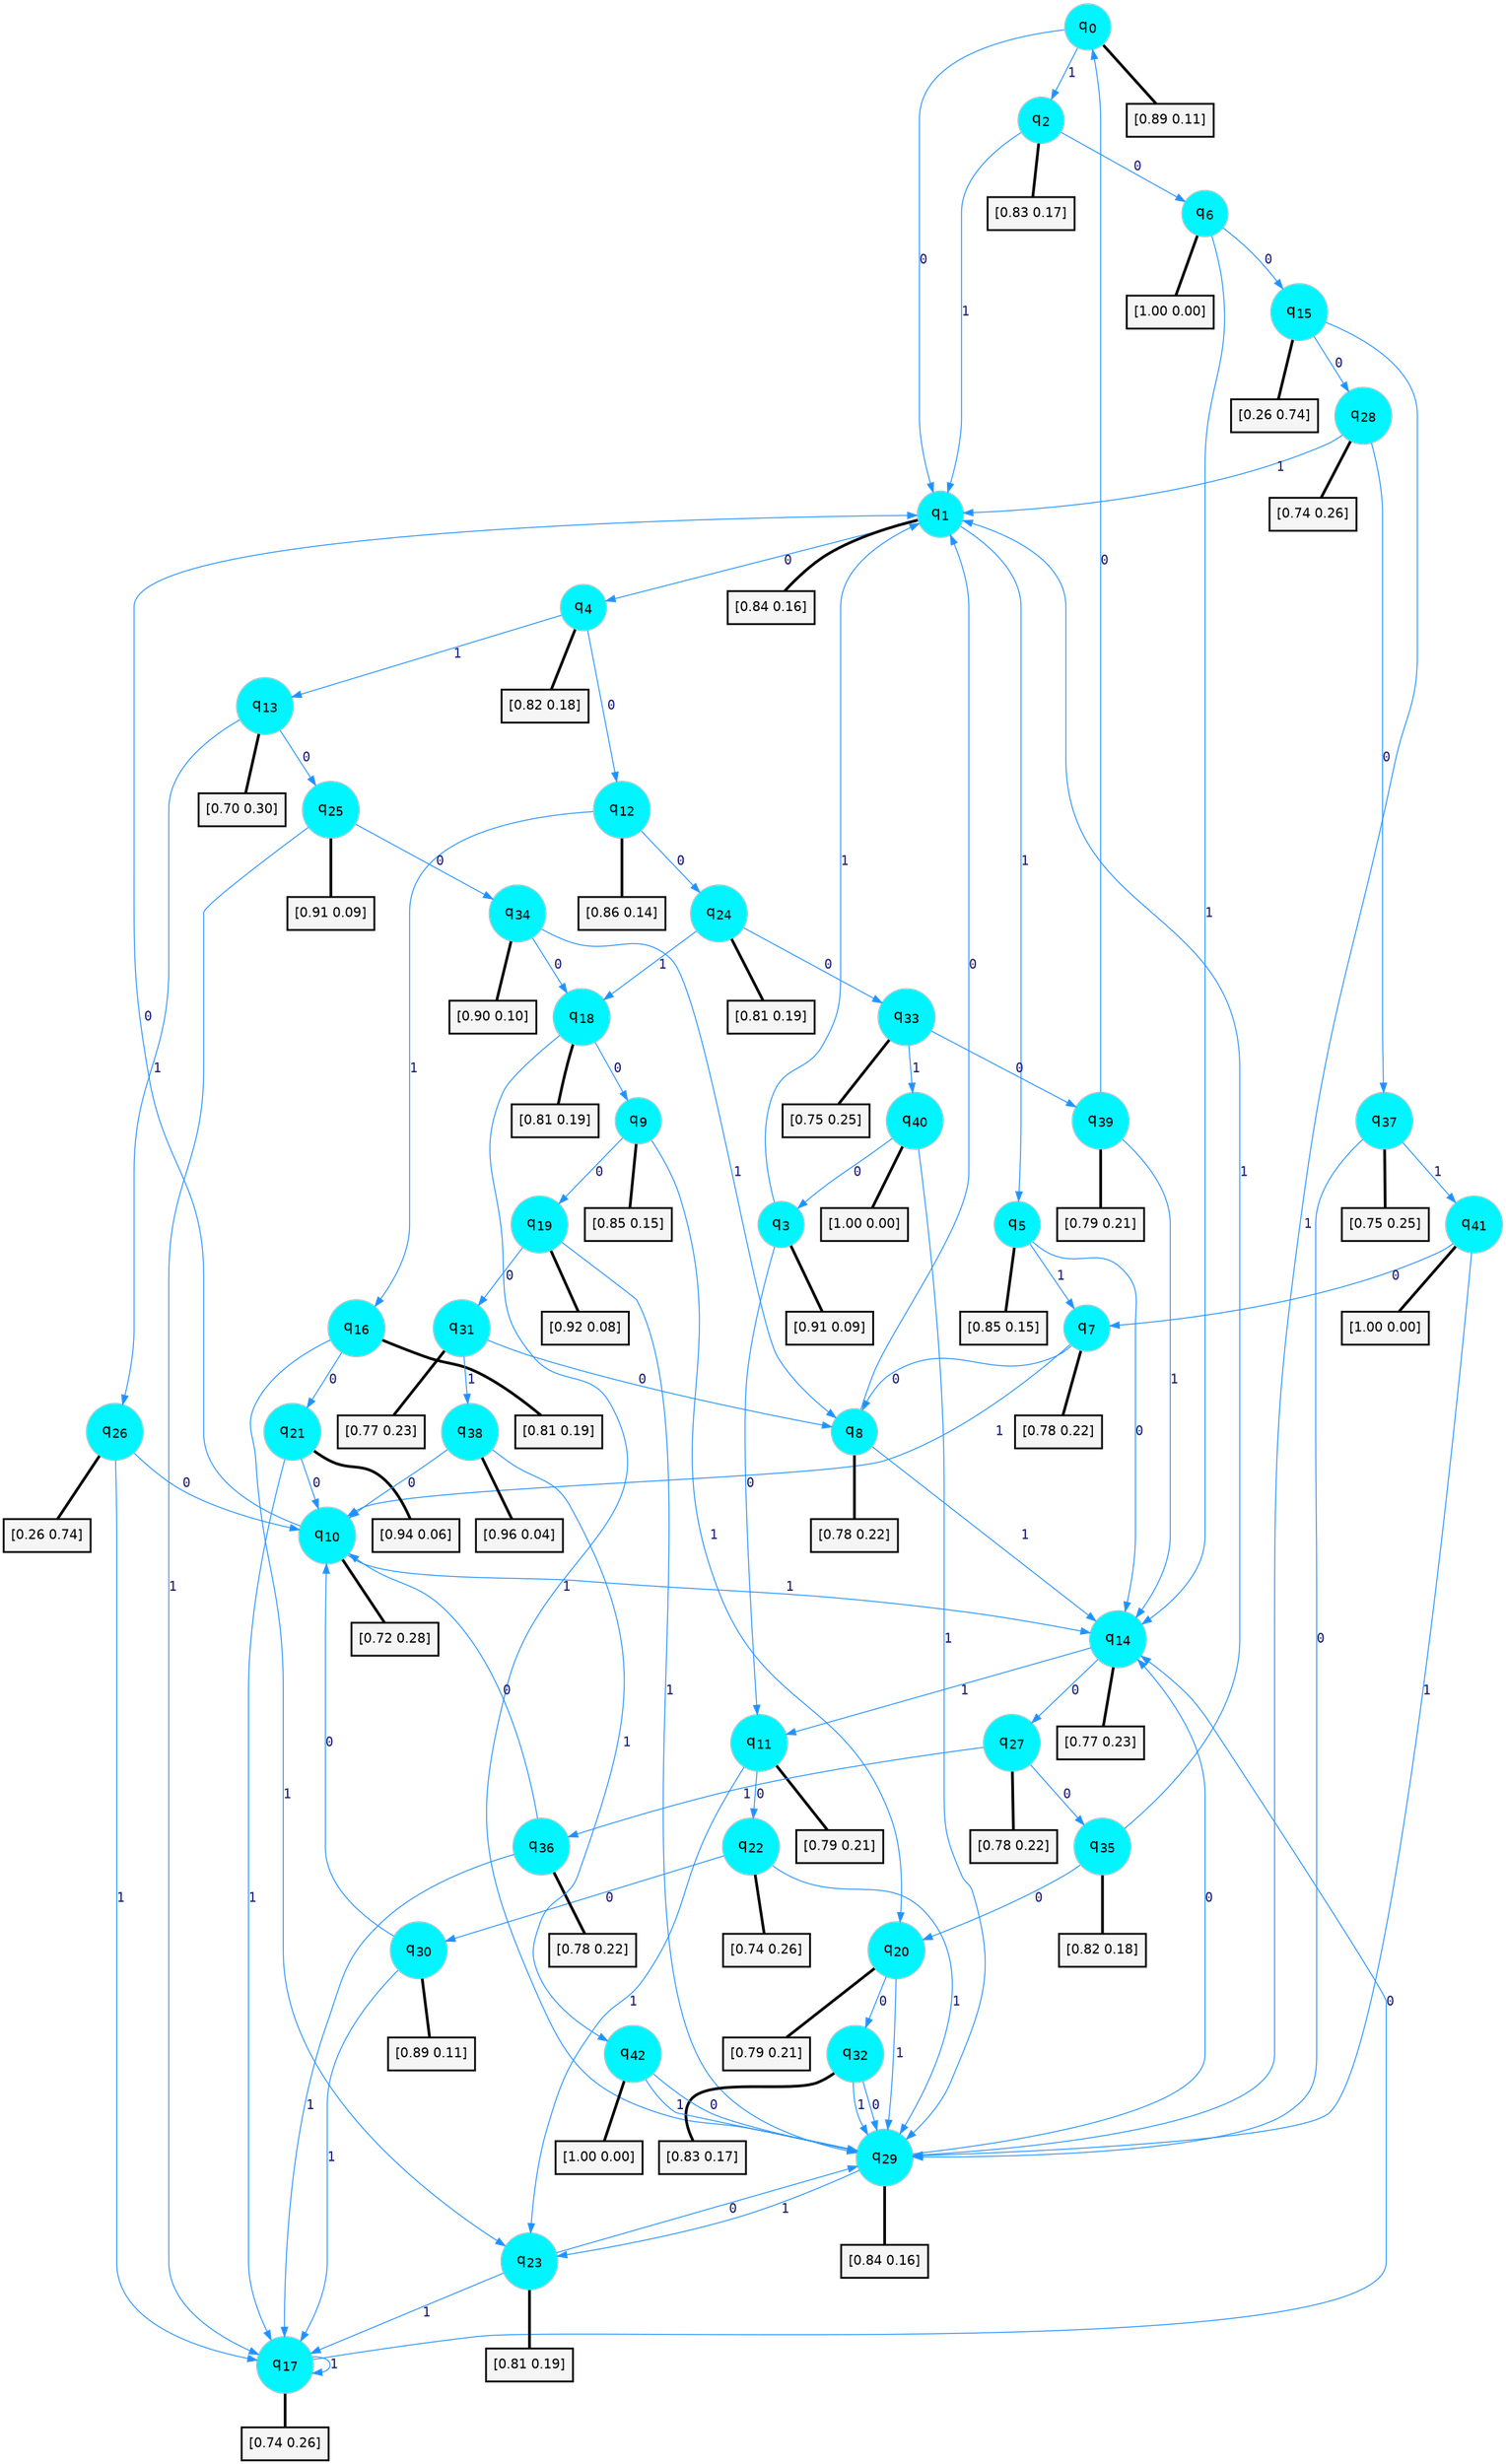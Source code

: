 digraph G {
graph [
bgcolor=transparent, dpi=300, rankdir=TD, size="40,25"];
node [
color=gray, fillcolor=turquoise1, fontcolor=black, fontname=Helvetica, fontsize=16, fontweight=bold, shape=circle, style=filled];
edge [
arrowsize=1, color=dodgerblue1, fontcolor=midnightblue, fontname=courier, fontweight=bold, penwidth=1, style=solid, weight=20];
0[label=<q<SUB>0</SUB>>];
1[label=<q<SUB>1</SUB>>];
2[label=<q<SUB>2</SUB>>];
3[label=<q<SUB>3</SUB>>];
4[label=<q<SUB>4</SUB>>];
5[label=<q<SUB>5</SUB>>];
6[label=<q<SUB>6</SUB>>];
7[label=<q<SUB>7</SUB>>];
8[label=<q<SUB>8</SUB>>];
9[label=<q<SUB>9</SUB>>];
10[label=<q<SUB>10</SUB>>];
11[label=<q<SUB>11</SUB>>];
12[label=<q<SUB>12</SUB>>];
13[label=<q<SUB>13</SUB>>];
14[label=<q<SUB>14</SUB>>];
15[label=<q<SUB>15</SUB>>];
16[label=<q<SUB>16</SUB>>];
17[label=<q<SUB>17</SUB>>];
18[label=<q<SUB>18</SUB>>];
19[label=<q<SUB>19</SUB>>];
20[label=<q<SUB>20</SUB>>];
21[label=<q<SUB>21</SUB>>];
22[label=<q<SUB>22</SUB>>];
23[label=<q<SUB>23</SUB>>];
24[label=<q<SUB>24</SUB>>];
25[label=<q<SUB>25</SUB>>];
26[label=<q<SUB>26</SUB>>];
27[label=<q<SUB>27</SUB>>];
28[label=<q<SUB>28</SUB>>];
29[label=<q<SUB>29</SUB>>];
30[label=<q<SUB>30</SUB>>];
31[label=<q<SUB>31</SUB>>];
32[label=<q<SUB>32</SUB>>];
33[label=<q<SUB>33</SUB>>];
34[label=<q<SUB>34</SUB>>];
35[label=<q<SUB>35</SUB>>];
36[label=<q<SUB>36</SUB>>];
37[label=<q<SUB>37</SUB>>];
38[label=<q<SUB>38</SUB>>];
39[label=<q<SUB>39</SUB>>];
40[label=<q<SUB>40</SUB>>];
41[label=<q<SUB>41</SUB>>];
42[label=<q<SUB>42</SUB>>];
43[label="[0.89 0.11]", shape=box,fontcolor=black, fontname=Helvetica, fontsize=14, penwidth=2, fillcolor=whitesmoke,color=black];
44[label="[0.84 0.16]", shape=box,fontcolor=black, fontname=Helvetica, fontsize=14, penwidth=2, fillcolor=whitesmoke,color=black];
45[label="[0.83 0.17]", shape=box,fontcolor=black, fontname=Helvetica, fontsize=14, penwidth=2, fillcolor=whitesmoke,color=black];
46[label="[0.91 0.09]", shape=box,fontcolor=black, fontname=Helvetica, fontsize=14, penwidth=2, fillcolor=whitesmoke,color=black];
47[label="[0.82 0.18]", shape=box,fontcolor=black, fontname=Helvetica, fontsize=14, penwidth=2, fillcolor=whitesmoke,color=black];
48[label="[0.85 0.15]", shape=box,fontcolor=black, fontname=Helvetica, fontsize=14, penwidth=2, fillcolor=whitesmoke,color=black];
49[label="[1.00 0.00]", shape=box,fontcolor=black, fontname=Helvetica, fontsize=14, penwidth=2, fillcolor=whitesmoke,color=black];
50[label="[0.78 0.22]", shape=box,fontcolor=black, fontname=Helvetica, fontsize=14, penwidth=2, fillcolor=whitesmoke,color=black];
51[label="[0.78 0.22]", shape=box,fontcolor=black, fontname=Helvetica, fontsize=14, penwidth=2, fillcolor=whitesmoke,color=black];
52[label="[0.85 0.15]", shape=box,fontcolor=black, fontname=Helvetica, fontsize=14, penwidth=2, fillcolor=whitesmoke,color=black];
53[label="[0.72 0.28]", shape=box,fontcolor=black, fontname=Helvetica, fontsize=14, penwidth=2, fillcolor=whitesmoke,color=black];
54[label="[0.79 0.21]", shape=box,fontcolor=black, fontname=Helvetica, fontsize=14, penwidth=2, fillcolor=whitesmoke,color=black];
55[label="[0.86 0.14]", shape=box,fontcolor=black, fontname=Helvetica, fontsize=14, penwidth=2, fillcolor=whitesmoke,color=black];
56[label="[0.70 0.30]", shape=box,fontcolor=black, fontname=Helvetica, fontsize=14, penwidth=2, fillcolor=whitesmoke,color=black];
57[label="[0.77 0.23]", shape=box,fontcolor=black, fontname=Helvetica, fontsize=14, penwidth=2, fillcolor=whitesmoke,color=black];
58[label="[0.26 0.74]", shape=box,fontcolor=black, fontname=Helvetica, fontsize=14, penwidth=2, fillcolor=whitesmoke,color=black];
59[label="[0.81 0.19]", shape=box,fontcolor=black, fontname=Helvetica, fontsize=14, penwidth=2, fillcolor=whitesmoke,color=black];
60[label="[0.74 0.26]", shape=box,fontcolor=black, fontname=Helvetica, fontsize=14, penwidth=2, fillcolor=whitesmoke,color=black];
61[label="[0.81 0.19]", shape=box,fontcolor=black, fontname=Helvetica, fontsize=14, penwidth=2, fillcolor=whitesmoke,color=black];
62[label="[0.92 0.08]", shape=box,fontcolor=black, fontname=Helvetica, fontsize=14, penwidth=2, fillcolor=whitesmoke,color=black];
63[label="[0.79 0.21]", shape=box,fontcolor=black, fontname=Helvetica, fontsize=14, penwidth=2, fillcolor=whitesmoke,color=black];
64[label="[0.94 0.06]", shape=box,fontcolor=black, fontname=Helvetica, fontsize=14, penwidth=2, fillcolor=whitesmoke,color=black];
65[label="[0.74 0.26]", shape=box,fontcolor=black, fontname=Helvetica, fontsize=14, penwidth=2, fillcolor=whitesmoke,color=black];
66[label="[0.81 0.19]", shape=box,fontcolor=black, fontname=Helvetica, fontsize=14, penwidth=2, fillcolor=whitesmoke,color=black];
67[label="[0.81 0.19]", shape=box,fontcolor=black, fontname=Helvetica, fontsize=14, penwidth=2, fillcolor=whitesmoke,color=black];
68[label="[0.91 0.09]", shape=box,fontcolor=black, fontname=Helvetica, fontsize=14, penwidth=2, fillcolor=whitesmoke,color=black];
69[label="[0.26 0.74]", shape=box,fontcolor=black, fontname=Helvetica, fontsize=14, penwidth=2, fillcolor=whitesmoke,color=black];
70[label="[0.78 0.22]", shape=box,fontcolor=black, fontname=Helvetica, fontsize=14, penwidth=2, fillcolor=whitesmoke,color=black];
71[label="[0.74 0.26]", shape=box,fontcolor=black, fontname=Helvetica, fontsize=14, penwidth=2, fillcolor=whitesmoke,color=black];
72[label="[0.84 0.16]", shape=box,fontcolor=black, fontname=Helvetica, fontsize=14, penwidth=2, fillcolor=whitesmoke,color=black];
73[label="[0.89 0.11]", shape=box,fontcolor=black, fontname=Helvetica, fontsize=14, penwidth=2, fillcolor=whitesmoke,color=black];
74[label="[0.77 0.23]", shape=box,fontcolor=black, fontname=Helvetica, fontsize=14, penwidth=2, fillcolor=whitesmoke,color=black];
75[label="[0.83 0.17]", shape=box,fontcolor=black, fontname=Helvetica, fontsize=14, penwidth=2, fillcolor=whitesmoke,color=black];
76[label="[0.75 0.25]", shape=box,fontcolor=black, fontname=Helvetica, fontsize=14, penwidth=2, fillcolor=whitesmoke,color=black];
77[label="[0.90 0.10]", shape=box,fontcolor=black, fontname=Helvetica, fontsize=14, penwidth=2, fillcolor=whitesmoke,color=black];
78[label="[0.82 0.18]", shape=box,fontcolor=black, fontname=Helvetica, fontsize=14, penwidth=2, fillcolor=whitesmoke,color=black];
79[label="[0.78 0.22]", shape=box,fontcolor=black, fontname=Helvetica, fontsize=14, penwidth=2, fillcolor=whitesmoke,color=black];
80[label="[0.75 0.25]", shape=box,fontcolor=black, fontname=Helvetica, fontsize=14, penwidth=2, fillcolor=whitesmoke,color=black];
81[label="[0.96 0.04]", shape=box,fontcolor=black, fontname=Helvetica, fontsize=14, penwidth=2, fillcolor=whitesmoke,color=black];
82[label="[0.79 0.21]", shape=box,fontcolor=black, fontname=Helvetica, fontsize=14, penwidth=2, fillcolor=whitesmoke,color=black];
83[label="[1.00 0.00]", shape=box,fontcolor=black, fontname=Helvetica, fontsize=14, penwidth=2, fillcolor=whitesmoke,color=black];
84[label="[1.00 0.00]", shape=box,fontcolor=black, fontname=Helvetica, fontsize=14, penwidth=2, fillcolor=whitesmoke,color=black];
85[label="[1.00 0.00]", shape=box,fontcolor=black, fontname=Helvetica, fontsize=14, penwidth=2, fillcolor=whitesmoke,color=black];
0->1 [label=0];
0->2 [label=1];
0->43 [arrowhead=none, penwidth=3,color=black];
1->4 [label=0];
1->5 [label=1];
1->44 [arrowhead=none, penwidth=3,color=black];
2->6 [label=0];
2->1 [label=1];
2->45 [arrowhead=none, penwidth=3,color=black];
3->11 [label=0];
3->1 [label=1];
3->46 [arrowhead=none, penwidth=3,color=black];
4->12 [label=0];
4->13 [label=1];
4->47 [arrowhead=none, penwidth=3,color=black];
5->14 [label=0];
5->7 [label=1];
5->48 [arrowhead=none, penwidth=3,color=black];
6->15 [label=0];
6->14 [label=1];
6->49 [arrowhead=none, penwidth=3,color=black];
7->8 [label=0];
7->10 [label=1];
7->50 [arrowhead=none, penwidth=3,color=black];
8->1 [label=0];
8->14 [label=1];
8->51 [arrowhead=none, penwidth=3,color=black];
9->19 [label=0];
9->20 [label=1];
9->52 [arrowhead=none, penwidth=3,color=black];
10->1 [label=0];
10->14 [label=1];
10->53 [arrowhead=none, penwidth=3,color=black];
11->22 [label=0];
11->23 [label=1];
11->54 [arrowhead=none, penwidth=3,color=black];
12->24 [label=0];
12->16 [label=1];
12->55 [arrowhead=none, penwidth=3,color=black];
13->25 [label=0];
13->26 [label=1];
13->56 [arrowhead=none, penwidth=3,color=black];
14->27 [label=0];
14->11 [label=1];
14->57 [arrowhead=none, penwidth=3,color=black];
15->28 [label=0];
15->29 [label=1];
15->58 [arrowhead=none, penwidth=3,color=black];
16->21 [label=0];
16->23 [label=1];
16->59 [arrowhead=none, penwidth=3,color=black];
17->14 [label=0];
17->17 [label=1];
17->60 [arrowhead=none, penwidth=3,color=black];
18->9 [label=0];
18->29 [label=1];
18->61 [arrowhead=none, penwidth=3,color=black];
19->31 [label=0];
19->29 [label=1];
19->62 [arrowhead=none, penwidth=3,color=black];
20->32 [label=0];
20->29 [label=1];
20->63 [arrowhead=none, penwidth=3,color=black];
21->10 [label=0];
21->17 [label=1];
21->64 [arrowhead=none, penwidth=3,color=black];
22->30 [label=0];
22->29 [label=1];
22->65 [arrowhead=none, penwidth=3,color=black];
23->29 [label=0];
23->17 [label=1];
23->66 [arrowhead=none, penwidth=3,color=black];
24->33 [label=0];
24->18 [label=1];
24->67 [arrowhead=none, penwidth=3,color=black];
25->34 [label=0];
25->17 [label=1];
25->68 [arrowhead=none, penwidth=3,color=black];
26->10 [label=0];
26->17 [label=1];
26->69 [arrowhead=none, penwidth=3,color=black];
27->35 [label=0];
27->36 [label=1];
27->70 [arrowhead=none, penwidth=3,color=black];
28->37 [label=0];
28->1 [label=1];
28->71 [arrowhead=none, penwidth=3,color=black];
29->14 [label=0];
29->23 [label=1];
29->72 [arrowhead=none, penwidth=3,color=black];
30->10 [label=0];
30->17 [label=1];
30->73 [arrowhead=none, penwidth=3,color=black];
31->8 [label=0];
31->38 [label=1];
31->74 [arrowhead=none, penwidth=3,color=black];
32->29 [label=0];
32->29 [label=1];
32->75 [arrowhead=none, penwidth=3,color=black];
33->39 [label=0];
33->40 [label=1];
33->76 [arrowhead=none, penwidth=3,color=black];
34->18 [label=0];
34->8 [label=1];
34->77 [arrowhead=none, penwidth=3,color=black];
35->20 [label=0];
35->1 [label=1];
35->78 [arrowhead=none, penwidth=3,color=black];
36->10 [label=0];
36->17 [label=1];
36->79 [arrowhead=none, penwidth=3,color=black];
37->29 [label=0];
37->41 [label=1];
37->80 [arrowhead=none, penwidth=3,color=black];
38->10 [label=0];
38->42 [label=1];
38->81 [arrowhead=none, penwidth=3,color=black];
39->0 [label=0];
39->14 [label=1];
39->82 [arrowhead=none, penwidth=3,color=black];
40->3 [label=0];
40->29 [label=1];
40->83 [arrowhead=none, penwidth=3,color=black];
41->7 [label=0];
41->29 [label=1];
41->84 [arrowhead=none, penwidth=3,color=black];
42->29 [label=0];
42->29 [label=1];
42->85 [arrowhead=none, penwidth=3,color=black];
}
